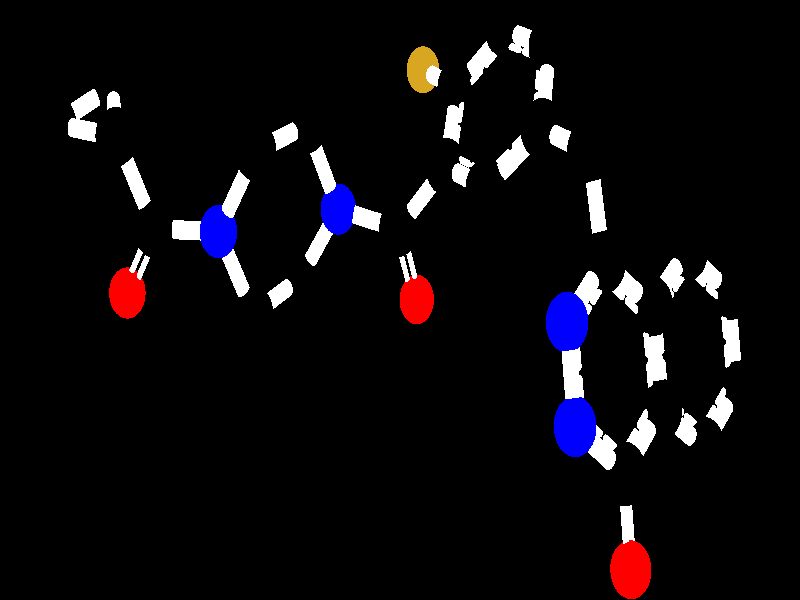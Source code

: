 camera {direction<0.0,0.0,  -2.835>
 location <0.0 , 0.0 , 0.0>
 right 1.9238210917*x up y 
 }
#default { finish{phong   -1.000 ambient    0.500 diffuse    0.450 phong_size 13.750000}}
light_source{<4000.0000,4000.0000,9999.0000>  rgb<1.0,1.0,1.0>}
cylinder{<-5.8619060516,2.3407297134,-24.3891181946>,
<-5.1685681343,1.0399868488,-24.8247032166>,
 0.1400000006
open
pigment{color rgb<1.00001,1.0000,1.0000>}}
sphere{<-5.8619060516,2.3407297134,-24.3891181946>, 0.1400000006
pigment{color rgb<1.00001,1.0000,1.0000>}}
sphere{<-5.1685681343,1.0399868488,-24.8247032166>, 0.1400000006
pigment{color rgb<1.00001,1.0000,1.0000>}}
cylinder{<-7.2692809105,2.5710678101,-24.8782711029>,
<-5.8618936539,2.3407285213,-24.3891124725>,
 0.1400000006
open
pigment{color rgb<1.00001,1.0000,1.0000>}}
sphere{<-7.2692809105,2.5710678101,-24.8782711029>, 0.1400000006
pigment{color rgb<1.00001,1.0000,1.0000>}}
sphere{<-5.8618936539,2.3407285213,-24.3891124725>, 0.1400000006
pigment{color rgb<1.00001,1.0000,1.0000>}}
cylinder{<-7.2692809105,2.5710678101,-24.8782711029>,
<-6.2382507324,3.2056980133,-25.5627670288>,
 0.1400000006
open
pigment{color rgb<1.00001,1.0000,1.0000>}}
sphere{<-7.2692809105,2.5710678101,-24.8782711029>, 0.1400000006
pigment{color rgb<1.00001,1.0000,1.0000>}}
sphere{<-6.2382507324,3.2056980133,-25.5627670288>, 0.1400000006
pigment{color rgb<1.00001,1.0000,1.0000>}}
cylinder{<-6.2382597923,3.2056918144,-25.5627593994>,
<-5.8619008064,2.3407206535,-24.3891029358>,
 0.1400000006
open
pigment{color rgb<1.00001,1.0000,1.0000>}}
sphere{<-6.2382597923,3.2056918144,-25.5627593994>, 0.1400000006
pigment{color rgb<1.00001,1.0000,1.0000>}}
sphere{<-5.8619008064,2.3407206535,-24.3891029358>, 0.1400000006
pigment{color rgb<1.00001,1.0000,1.0000>}}
cylinder{<-5.1685781479,1.0400075912,-24.8246955872>,
<-3.8092427254,0.9926419258,-24.7382488251>,
 0.1400000006
open
pigment{color rgb<1.00001,1.0000,1.0000>}}
sphere{<-5.1685781479,1.0400075912,-24.8246955872>, 0.1400000006
pigment{color rgb<1.00001,1.0000,1.0000>}}
sphere{<-3.8092427254,0.9926419258,-24.7382488251>, 0.1400000006
pigment{color rgb<1.00001,1.0000,1.0000>}}
cylinder{<-5.2387137413,1.0844240189,-24.8118915558>,
<-5.9112820625,0.1485351324,-25.2493019104>,
 0.0560000017
open
pigment{color rgb<1.00001,1.0000,1.0000>}}
sphere{<-5.2387137413,1.0844240189,-24.8118915558>, 0.0560000017
pigment{color rgb<1.00001,1.0000,1.0000>}}
sphere{<-5.9112820625,0.1485351324,-25.2493019104>, 0.0560000017
pigment{color rgb<1.00001,1.0000,1.0000>}}
cylinder{<-5.0984420776,0.9955911636,-24.8375015259>,
<-5.7710103989,0.0597022772,-25.2749118805>,
 0.0560000017
open
pigment{color rgb<1.00001,1.0000,1.0000>}}
sphere{<-5.0984420776,0.9955911636,-24.8375015259>, 0.0560000017
pigment{color rgb<1.00001,1.0000,1.0000>}}
sphere{<-5.7710103989,0.0597022772,-25.2749118805>, 0.0560000017
pigment{color rgb<1.00001,1.0000,1.0000>}}
cylinder{<-2.9738445282,2.1242275238,-24.2727203369>,
<-1.9999523163,2.6042788029,-25.3038711548>,
 0.1400000006
open
pigment{color rgb<1.00001,1.0000,1.0000>}}
sphere{<-2.9738445282,2.1242275238,-24.2727203369>, 0.1400000006
pigment{color rgb<1.00001,1.0000,1.0000>}}
sphere{<-1.9999523163,2.6042788029,-25.3038711548>, 0.1400000006
pigment{color rgb<1.00001,1.0000,1.0000>}}
cylinder{<-3.1478567123,-0.2052574158,-25.2876777649>,
<-2.2307960987,0.3338935971,-26.3640327454>,
 0.1400000006
open
pigment{color rgb<1.00001,1.0000,1.0000>}}
sphere{<-3.1478567123,-0.2052574158,-25.2876777649>, 0.1400000006
pigment{color rgb<1.00001,1.0000,1.0000>}}
sphere{<-2.2307960987,0.3338935971,-26.3640327454>, 0.1400000006
pigment{color rgb<1.00001,1.0000,1.0000>}}
cylinder{<-1.9999608994,2.6042747498,-25.3038635254>,
<-1.3517870903,1.3776310682,-25.8278255463>,
 0.1400000006
open
pigment{color rgb<1.00001,1.0000,1.0000>}}
sphere{<-1.9999608994,2.6042747498,-25.3038635254>, 0.1400000006
pigment{color rgb<1.00001,1.0000,1.0000>}}
sphere{<-1.3517870903,1.3776310682,-25.8278255463>, 0.1400000006
pigment{color rgb<1.00001,1.0000,1.0000>}}
cylinder{<-2.2308044434,0.3338890076,-26.3640213013>,
<-1.3517882824,1.3776612282,-25.8278102875>,
 0.1400000006
open
pigment{color rgb<1.00001,1.0000,1.0000>}}
sphere{<-2.2308044434,0.3338890076,-26.3640213013>, 0.1400000006
pigment{color rgb<1.00001,1.0000,1.0000>}}
sphere{<-1.3517882824,1.3776612282,-25.8278102875>, 0.1400000006
pigment{color rgb<1.00001,1.0000,1.0000>}}
cylinder{<-0.0348968506,1.0748071671,-25.6568412781>,
<0.9736444950,1.9704229832,-25.1314525604>,
 0.1400000006
open
pigment{color rgb<1.00001,1.0000,1.0000>}}
sphere{<-0.0348968506,1.0748071671,-25.6568412781>, 0.1400000006
pigment{color rgb<1.00001,1.0000,1.0000>}}
sphere{<0.9736444950,1.9704229832,-25.1314525604>, 0.1400000006
pigment{color rgb<1.00001,1.0000,1.0000>}}
cylinder{<-0.1139049530,1.0528221130,-25.6750106812>,
<0.2913934886,-0.0151444674,-26.1452713013>,
 0.0560000017
open
pigment{color rgb<1.00001,1.0000,1.0000>}}
sphere{<-0.1139049530,1.0528221130,-25.6750106812>, 0.0560000017
pigment{color rgb<1.00001,1.0000,1.0000>}}
sphere{<0.2913934886,-0.0151444674,-26.1452713013>, 0.0560000017
pigment{color rgb<1.00001,1.0000,1.0000>}}
cylinder{<0.0441122055,1.0967931747,-25.6386737823>,
<0.4494106472,0.0288265944,-26.1089344025>,
 0.0560000017
open
pigment{color rgb<1.00001,1.0000,1.0000>}}
sphere{<0.0441122055,1.0967931747,-25.6386737823>, 0.0560000017
pigment{color rgb<1.00001,1.0000,1.0000>}}
sphere{<0.4494106472,0.0288265944,-26.1089344025>, 0.0560000017
pigment{color rgb<1.00001,1.0000,1.0000>}}
cylinder{<0.9736347198,1.9704160690,-25.1314582825>,
<1.7603406906,1.5765217543,-24.0385971069>,
 0.1400000006
open
pigment{color rgb<1.00001,1.0000,1.0000>}}
sphere{<0.9736347198,1.9704160690,-25.1314582825>, 0.1400000006
pigment{color rgb<1.00001,1.0000,1.0000>}}
sphere{<1.7603406906,1.5765217543,-24.0385971069>, 0.1400000006
pigment{color rgb<1.00001,1.0000,1.0000>}}
cylinder{<1.2711391449,2.0550394058,-24.8828449249>,
<1.4284801483,1.9762601852,-24.6642723083>,
 0.0560000017
open
pigment{color rgb<1.00001,1.0000,1.0000>}}
sphere{<1.2711391449,2.0550394058,-24.8828449249>, 0.0560000017
pigment{color rgb<1.00001,1.0000,1.0000>}}
sphere{<1.4284801483,1.9762601852,-24.6642723083>, 0.0560000017
pigment{color rgb<1.00001,1.0000,1.0000>}}
cylinder{<1.5228824615,1.9289951324,-24.5331306458>,
<1.6802234650,1.8502159119,-24.3145580292>,
 0.0560000017
open
pigment{color rgb<1.00001,1.0000,1.0000>}}
sphere{<1.5228824615,1.9289951324,-24.5331306458>, 0.0560000017
pigment{color rgb<1.00001,1.0000,1.0000>}}
sphere{<1.6802234650,1.8502159119,-24.3145580292>, 0.0560000017
pigment{color rgb<1.00001,1.0000,1.0000>}}
cylinder{<0.9736347198,1.9704160690,-25.1314582825>,
<1.2425132990,3.2047677040,-25.7230377197>,
 0.1400000006
open
pigment{color rgb<1.00001,1.0000,1.0000>}}
sphere{<0.9736347198,1.9704160690,-25.1314582825>, 0.1400000006
pigment{color rgb<1.00001,1.0000,1.0000>}}
sphere{<1.2425132990,3.2047677040,-25.7230377197>, 0.1400000006
pigment{color rgb<1.00001,1.0000,1.0000>}}
cylinder{<1.1932210922,2.2989664078,-25.1355457306>,
<1.2469966412,2.5458364487,-25.2538623810>,
 0.0560000017
open
pigment{color rgb<1.00001,1.0000,1.0000>}}
sphere{<1.1932210922,2.2989664078,-25.1355457306>, 0.0560000017
pigment{color rgb<1.00001,1.0000,1.0000>}}
sphere{<1.2469966412,2.5458364487,-25.2538623810>, 0.0560000017
pigment{color rgb<1.00001,1.0000,1.0000>}}
cylinder{<1.2792596817,2.6939525604,-25.3248481750>,
<1.3330352306,2.9408226013,-25.4431648254>,
 0.0560000017
open
pigment{color rgb<1.00001,1.0000,1.0000>}}
sphere{<1.2792596817,2.6939525604,-25.3248481750>, 0.0560000017
pigment{color rgb<1.00001,1.0000,1.0000>}}
sphere{<1.3330352306,2.9408226013,-25.4431648254>, 0.0560000017
pigment{color rgb<1.00001,1.0000,1.0000>}}
cylinder{<1.7603349686,1.5765256882,-24.0386047363>,
<2.8313572407,2.3658857346,-23.5292434692>,
 0.1400000006
open
pigment{color rgb<1.00001,1.0000,1.0000>}}
sphere{<1.7603349686,1.5765256882,-24.0386047363>, 0.1400000006
pigment{color rgb<1.00001,1.0000,1.0000>}}
sphere{<2.8313572407,2.3658857346,-23.5292434692>, 0.1400000006
pigment{color rgb<1.00001,1.0000,1.0000>}}
cylinder{<1.9794721603,1.9117898941,-24.0626411438>,
<2.1936764717,2.0696630478,-23.9607696533>,
 0.0560000017
open
pigment{color rgb<1.00001,1.0000,1.0000>}}
sphere{<1.9794721603,1.9117898941,-24.0626411438>, 0.0560000017
pigment{color rgb<1.00001,1.0000,1.0000>}}
sphere{<2.1936764717,2.0696630478,-23.9607696533>, 0.0560000017
pigment{color rgb<1.00001,1.0000,1.0000>}}
cylinder{<2.3221969604,2.1643829346,-23.8996467590>,
<2.5364012718,2.3222560883,-23.7977752686>,
 0.0560000017
open
pigment{color rgb<1.00001,1.0000,1.0000>}}
sphere{<2.3221969604,2.1643829346,-23.8996467590>, 0.0560000017
pigment{color rgb<1.00001,1.0000,1.0000>}}
sphere{<2.5364012718,2.3222560883,-23.7977752686>, 0.0560000017
pigment{color rgb<1.00001,1.0000,1.0000>}}
cylinder{<2.8313474655,2.3658771515,-23.5292472839>,
<3.6031005383,1.9581996202,-22.4135284424>,
 0.1400000006
open
pigment{color rgb<1.00001,1.0000,1.0000>}}
sphere{<2.8313474655,2.3658771515,-23.5292472839>, 0.1400000006
pigment{color rgb<1.00001,1.0000,1.0000>}}
sphere{<3.6031005383,1.9581996202,-22.4135284424>, 0.1400000006
pigment{color rgb<1.00001,1.0000,1.0000>}}
cylinder{<1.2425107956,3.2047500610,-25.7230300903>,
<2.2563023567,4.0014905930,-25.2428112030>,
 0.1400000006
open
pigment{color rgb<1.00001,1.0000,1.0000>}}
sphere{<1.2425107956,3.2047500610,-25.7230300903>, 0.1400000006
pigment{color rgb<1.00001,1.0000,1.0000>}}
sphere{<2.2563023567,4.0014905930,-25.2428112030>, 0.1400000006
pigment{color rgb<1.00001,1.0000,1.0000>}}
cylinder{<1.5297441483,3.2518825531,-25.4614562988>,
<1.7325032949,3.4112312794,-25.3654136658>,
 0.0560000017
open
pigment{color rgb<1.00001,1.0000,1.0000>}}
sphere{<1.5297441483,3.2518825531,-25.4614562988>, 0.0560000017
pigment{color rgb<1.00001,1.0000,1.0000>}}
sphere{<1.7325032949,3.4112312794,-25.3654136658>, 0.0560000017
pigment{color rgb<1.00001,1.0000,1.0000>}}
cylinder{<1.8541545868,3.5068397522,-25.3077888489>,
<2.0569136143,3.6661884785,-25.2117462158>,
 0.0560000017
open
pigment{color rgb<1.00001,1.0000,1.0000>}}
sphere{<1.8541545868,3.5068397522,-25.3077888489>, 0.0560000017
pigment{color rgb<1.00001,1.0000,1.0000>}}
sphere{<2.0569136143,3.6661884785,-25.2117462158>, 0.0560000017
pigment{color rgb<1.00001,1.0000,1.0000>}}
cylinder{<1.2425107956,3.2047500610,-25.7230300903>,
<0.5205339789,3.6219968796,-26.7702236176>,
 0.1400000006
open
pigment{color rgb<1.00001,1.0000,1.0000>}}
sphere{<1.2425107956,3.2047500610,-25.7230300903>, 0.1400000006
pigment{color rgb<1.00001,1.0000,1.0000>}}
sphere{<0.5205339789,3.6219968796,-26.7702236176>, 0.1400000006
pigment{color rgb<1.00001,1.0000,1.0000>}}
cylinder{<3.6030941010,1.9582023621,-22.4135398865>,
<3.8618788719,0.5010603666,-22.4030151367>,
 0.1400000006
open
pigment{color rgb<1.00001,1.0000,1.0000>}}
sphere{<3.6030941010,1.9582023621,-22.4135398865>, 0.1400000006
pigment{color rgb<1.00001,1.0000,1.0000>}}
sphere{<3.8618788719,0.5010603666,-22.4030151367>, 0.1400000006
pigment{color rgb<1.00001,1.0000,1.0000>}}
cylinder{<3.0599660873,3.5944128036,-24.1503944397>,
<2.8313455582,2.3658611774,-23.5292396545>,
 0.1400000006
open
pigment{color rgb<1.00001,1.0000,1.0000>}}
sphere{<3.0599660873,3.5944128036,-24.1503944397>, 0.1400000006
pigment{color rgb<1.00001,1.0000,1.0000>}}
sphere{<2.8313455582,2.3658611774,-23.5292396545>, 0.1400000006
pigment{color rgb<1.00001,1.0000,1.0000>}}
cylinder{<2.8470954895,3.2616987228,-24.1343650818>,
<2.8013708591,3.0159873962,-24.0101337433>,
 0.0560000017
open
pigment{color rgb<1.00001,1.0000,1.0000>}}
sphere{<2.8470954895,3.2616987228,-24.1343650818>, 0.0560000017
pigment{color rgb<1.00001,1.0000,1.0000>}}
sphere{<2.8013708591,3.0159873962,-24.0101337433>, 0.0560000017
pigment{color rgb<1.00001,1.0000,1.0000>}}
cylinder{<2.7739372253,2.8685693741,-23.9355964661>,
<2.7282125950,2.6228580475,-23.8113651276>,
 0.0560000017
open
pigment{color rgb<1.00001,1.0000,1.0000>}}
sphere{<2.7739372253,2.8685693741,-23.9355964661>, 0.0560000017
pigment{color rgb<1.00001,1.0000,1.0000>}}
sphere{<2.7282125950,2.6228580475,-23.8113651276>, 0.0560000017
pigment{color rgb<1.00001,1.0000,1.0000>}}
cylinder{<2.2562923431,4.0014848709,-25.2428131104>,
<3.0599713326,3.5944099426,-24.1503849030>,
 0.1400000006
open
pigment{color rgb<1.00001,1.0000,1.0000>}}
sphere{<2.2562923431,4.0014848709,-25.2428131104>, 0.1400000006
pigment{color rgb<1.00001,1.0000,1.0000>}}
sphere{<3.0599713326,3.5944099426,-24.1503849030>, 0.1400000006
pigment{color rgb<1.00001,1.0000,1.0000>}}
cylinder{<2.3406505585,3.7244768143,-24.9676132202>,
<2.5013852119,3.6430616379,-24.7491264343>,
 0.0560000017
open
pigment{color rgb<1.00001,1.0000,1.0000>}}
sphere{<2.3406505585,3.7244768143,-24.9676132202>, 0.0560000017
pigment{color rgb<1.00001,1.0000,1.0000>}}
sphere{<2.5013852119,3.6430616379,-24.7491264343>, 0.0560000017
pigment{color rgb<1.00001,1.0000,1.0000>}}
cylinder{<2.5978269577,3.5942144394,-24.6180381775>,
<2.7585616112,3.5127992630,-24.3995513916>,
 0.0560000017
open
pigment{color rgb<1.00001,1.0000,1.0000>}}
sphere{<2.5978269577,3.5942144394,-24.6180381775>, 0.0560000017
pigment{color rgb<1.00001,1.0000,1.0000>}}
sphere{<2.7585616112,3.5127992630,-24.3995513916>, 0.0560000017
pigment{color rgb<1.00001,1.0000,1.0000>}}
cylinder{<3.8618755341,0.5010852814,-22.4030151367>,
<4.9121026993,-0.0873379111,-23.0837306976>,
 0.1400000006
open
pigment{color rgb<1.00001,1.0000,1.0000>}}
sphere{<3.8618755341,0.5010852814,-22.4030151367>, 0.1400000006
pigment{color rgb<1.00001,1.0000,1.0000>}}
sphere{<4.9121026993,-0.0873379111,-23.0837306976>, 0.1400000006
pigment{color rgb<1.00001,1.0000,1.0000>}}
cylinder{<4.0502548218,0.1707029343,-22.5010986328>,
<4.2603011131,0.0530192927,-22.6372432709>,
 0.0560000017
open
pigment{color rgb<1.00001,1.0000,1.0000>}}
sphere{<4.0502548218,0.1707029343,-22.5010986328>, 0.0560000017
pigment{color rgb<1.00001,1.0000,1.0000>}}
sphere{<4.2603011131,0.0530192927,-22.6372432709>, 0.0560000017
pigment{color rgb<1.00001,1.0000,1.0000>}}
cylinder{<4.3863248825,-0.0175895691,-22.7189254761>,
<4.5963711739,-0.1352732182,-22.8550701141>,
 0.0560000017
open
pigment{color rgb<1.00001,1.0000,1.0000>}}
sphere{<4.3863248825,-0.0175895691,-22.7189254761>, 0.0560000017
pigment{color rgb<1.00001,1.0000,1.0000>}}
sphere{<4.5963711739,-0.1352732182,-22.8550701141>, 0.0560000017
pigment{color rgb<1.00001,1.0000,1.0000>}}
cylinder{<3.8618755341,0.5010852814,-22.4030151367>,
<3.0680856705,-0.2830145359,-21.6635990143>,
 0.1400000006
open
pigment{color rgb<1.00001,1.0000,1.0000>}}
sphere{<3.8618755341,0.5010852814,-22.4030151367>, 0.1400000006
pigment{color rgb<1.00001,1.0000,1.0000>}}
sphere{<3.0680856705,-0.2830145359,-21.6635990143>, 0.1400000006
pigment{color rgb<1.00001,1.0000,1.0000>}}
cylinder{<3.7855100632,0.1454496384,-22.2805976868>,
<3.6267514229,-0.0113712251,-22.1327133179>,
 0.0560000017
open
pigment{color rgb<1.00001,1.0000,1.0000>}}
sphere{<3.7855100632,0.1454496384,-22.2805976868>, 0.0560000017
pigment{color rgb<1.00001,1.0000,1.0000>}}
sphere{<3.6267514229,-0.0113712251,-22.1327133179>, 0.0560000017
pigment{color rgb<1.00001,1.0000,1.0000>}}
cylinder{<3.5314989090,-0.1054592133,-22.0439853668>,
<3.3727402687,-0.2622800767,-21.8961029053>,
 0.0560000017
open
pigment{color rgb<1.00001,1.0000,1.0000>}}
sphere{<3.5314989090,-0.1054592133,-22.0439853668>, 0.0560000017
pigment{color rgb<1.00001,1.0000,1.0000>}}
sphere{<3.3727402687,-0.2622800767,-21.8961029053>, 0.0560000017
pigment{color rgb<1.00001,1.0000,1.0000>}}
cylinder{<4.9120893478,-0.0873308182,-23.0837230682>,
<5.0800728798,-1.4874850512,-23.0530834198>,
 0.1400000006
open
pigment{color rgb<1.00001,1.0000,1.0000>}}
sphere{<4.9120893478,-0.0873308182,-23.0837230682>, 0.1400000006
pigment{color rgb<1.00001,1.0000,1.0000>}}
sphere{<5.0800728798,-1.4874850512,-23.0530834198>, 0.1400000006
pigment{color rgb<1.00001,1.0000,1.0000>}}
cylinder{<4.7899322510,-0.4399662018,-22.9443626404>,
<4.8235282898,-0.7199980021,-22.9382343292>,
 0.0560000017
open
pigment{color rgb<1.00001,1.0000,1.0000>}}
sphere{<4.7899322510,-0.4399662018,-22.9443626404>, 0.0560000017
pigment{color rgb<1.00001,1.0000,1.0000>}}
sphere{<4.8235282898,-0.7199980021,-22.9382343292>, 0.0560000017
pigment{color rgb<1.00001,1.0000,1.0000>}}
cylinder{<4.8436851501,-0.8880081177,-22.9345569611>,
<4.8772811890,-1.1680397987,-22.9284286499>,
 0.0560000017
open
pigment{color rgb<1.00001,1.0000,1.0000>}}
sphere{<4.8436851501,-0.8880081177,-22.9345569611>, 0.0560000017
pigment{color rgb<1.00001,1.0000,1.0000>}}
sphere{<4.8772811890,-1.1680397987,-22.9284286499>, 0.0560000017
pigment{color rgb<1.00001,1.0000,1.0000>}}
cylinder{<5.1148786545,-0.4067573547,-23.2083778381>,
<5.1484746933,-0.6867891550,-23.2022495270>,
 0.0560000017
open
pigment{color rgb<1.00001,1.0000,1.0000>}}
sphere{<5.1148786545,-0.4067573547,-23.2083778381>, 0.0560000017
pigment{color rgb<1.00001,1.0000,1.0000>}}
sphere{<5.1484746933,-0.6867891550,-23.2022495270>, 0.0560000017
pigment{color rgb<1.00001,1.0000,1.0000>}}
cylinder{<5.1686315536,-0.8547992706,-23.1985740662>,
<5.2022275925,-1.1348309517,-23.1924457550>,
 0.0560000017
open
pigment{color rgb<1.00001,1.0000,1.0000>}}
sphere{<5.1686315536,-0.8547992706,-23.1985740662>, 0.0560000017
pigment{color rgb<1.00001,1.0000,1.0000>}}
sphere{<5.2022275925,-1.1348309517,-23.1924457550>, 0.0560000017
pigment{color rgb<1.00001,1.0000,1.0000>}}
cylinder{<4.9120893478,-0.0873308182,-23.0837230682>,
<5.7940416336,0.6812428832,-23.8555030823>,
 0.1400000006
open
pigment{color rgb<1.00001,1.0000,1.0000>}}
sphere{<4.9120893478,-0.0873308182,-23.0837230682>, 0.1400000006
pigment{color rgb<1.00001,1.0000,1.0000>}}
sphere{<5.7940416336,0.6812428832,-23.8555030823>, 0.1400000006
pigment{color rgb<1.00001,1.0000,1.0000>}}
cylinder{<5.2248649597,-0.0774478912,-23.3272552490>,
<5.4012556076,0.0762677193,-23.4816112518>,
 0.0560000017
open
pigment{color rgb<1.00001,1.0000,1.0000>}}
sphere{<5.2248649597,-0.0774478912,-23.3272552490>, 0.0560000017
pigment{color rgb<1.00001,1.0000,1.0000>}}
sphere{<5.4012556076,0.0762677193,-23.4816112518>, 0.0560000017
pigment{color rgb<1.00001,1.0000,1.0000>}}
cylinder{<5.5070867538,0.1684932709,-23.5742225647>,
<5.6834774017,0.3222088814,-23.7285785675>,
 0.0560000017
open
pigment{color rgb<1.00001,1.0000,1.0000>}}
sphere{<5.5070867538,0.1684932709,-23.5742225647>, 0.0560000017
pigment{color rgb<1.00001,1.0000,1.0000>}}
sphere{<5.6834774017,0.3222088814,-23.7285785675>, 0.0560000017
pigment{color rgb<1.00001,1.0000,1.0000>}}
cylinder{<-3.8092536926,0.9926424026,-24.7382507324>,
<-2.9738352299,2.1242403984,-24.2727165222>,
 0.1400000006
open
pigment{color rgb<1.00001,1.0000,1.0000>}}
sphere{<-3.8092536926,0.9926424026,-24.7382507324>, 0.1400000006
pigment{color rgb<1.00001,1.0000,1.0000>}}
sphere{<-2.9738352299,2.1242403984,-24.2727165222>, 0.1400000006
pigment{color rgb<1.00001,1.0000,1.0000>}}
cylinder{<-3.8092536926,0.9926424026,-24.7382507324>,
<-3.1478462219,-0.2052756548,-25.2876853943>,
 0.1400000006
open
pigment{color rgb<1.00001,1.0000,1.0000>}}
sphere{<-3.8092536926,0.9926424026,-24.7382507324>, 0.1400000006
pigment{color rgb<1.00001,1.0000,1.0000>}}
sphere{<-3.1478462219,-0.2052756548,-25.2876853943>, 0.1400000006
pigment{color rgb<1.00001,1.0000,1.0000>}}
cylinder{<-1.3517971039,1.3776502609,-25.8278160095>,
<-0.0348852873,1.0748049021,-25.6568393707>,
 0.1400000006
open
pigment{color rgb<1.00001,1.0000,1.0000>}}
sphere{<-1.3517971039,1.3776502609,-25.8278160095>, 0.1400000006
pigment{color rgb<1.00001,1.0000,1.0000>}}
sphere{<-0.0348852873,1.0748049021,-25.6568393707>, 0.1400000006
pigment{color rgb<1.00001,1.0000,1.0000>}}
cylinder{<3.2078285217,-1.6062316895,-21.6033172607>,
<3.0680897236,-0.2829858065,-21.6636085510>,
 0.1400000006
open
pigment{color rgb<1.00001,1.0000,1.0000>}}
sphere{<3.2078285217,-1.6062316895,-21.6033172607>, 0.1400000006
pigment{color rgb<1.00001,1.0000,1.0000>}}
sphere{<3.0680897236,-0.2829858065,-21.6636085510>, 0.1400000006
pigment{color rgb<1.00001,1.0000,1.0000>}}
cylinder{<3.3418703079,-1.2767019272,-21.7437782288>,
<3.3139231205,-1.0120526552,-21.7558364868>,
 0.0560000017
open
pigment{color rgb<1.00001,1.0000,1.0000>}}
sphere{<3.3418703079,-1.2767019272,-21.7437782288>, 0.0560000017
pigment{color rgb<1.00001,1.0000,1.0000>}}
sphere{<3.3139231205,-1.0120526552,-21.7558364868>, 0.0560000017
pigment{color rgb<1.00001,1.0000,1.0000>}}
cylinder{<3.2971534729,-0.8532686234,-21.7630710602>,
<3.2692062855,-0.5886193514,-21.7751293182>,
 0.0560000017
open
pigment{color rgb<1.00001,1.0000,1.0000>}}
sphere{<3.2971534729,-0.8532686234,-21.7630710602>, 0.0560000017
pigment{color rgb<1.00001,1.0000,1.0000>}}
sphere{<3.2692062855,-0.5886193514,-21.7751293182>, 0.0560000017
pigment{color rgb<1.00001,1.0000,1.0000>}}
cylinder{<5.0800704956,-1.4874629974,-23.0530853271>,
<4.2303867340,-2.2778863907,-22.2797603607>,
 0.1400000006
open
pigment{color rgb<1.00001,1.0000,1.0000>}}
sphere{<5.0800704956,-1.4874629974,-23.0530853271>, 0.1400000006
pigment{color rgb<1.00001,1.0000,1.0000>}}
sphere{<4.2303867340,-2.2778863907,-22.2797603607>, 0.1400000006
pigment{color rgb<1.00001,1.0000,1.0000>}}
cylinder{<4.7729396820,-1.5052289963,-22.8051490784>,
<4.6030035019,-1.6633136272,-22.6504840851>,
 0.0560000017
open
pigment{color rgb<1.00001,1.0000,1.0000>}}
sphere{<4.7729396820,-1.5052289963,-22.8051490784>, 0.0560000017
pigment{color rgb<1.00001,1.0000,1.0000>}}
sphere{<4.6030035019,-1.6633136272,-22.6504840851>, 0.0560000017
pigment{color rgb<1.00001,1.0000,1.0000>}}
cylinder{<4.5010442734,-1.7581615448,-22.5576896667>,
<4.3311080933,-1.9162461758,-22.4030246735>,
 0.0560000017
open
pigment{color rgb<1.00001,1.0000,1.0000>}}
sphere{<4.5010442734,-1.7581615448,-22.5576896667>, 0.0560000017
pigment{color rgb<1.00001,1.0000,1.0000>}}
sphere{<4.3311080933,-1.9162461758,-22.4030246735>, 0.0560000017
pigment{color rgb<1.00001,1.0000,1.0000>}}
cylinder{<5.7940330505,0.6812362671,-23.8554954529>,
<6.8456926346,0.1117528081,-24.5578022003>,
 0.1400000006
open
pigment{color rgb<1.00001,1.0000,1.0000>}}
sphere{<5.7940330505,0.6812362671,-23.8554954529>, 0.1400000006
pigment{color rgb<1.00001,1.0000,1.0000>}}
sphere{<6.8456926346,0.1117528081,-24.5578022003>, 0.1400000006
pigment{color rgb<1.00001,1.0000,1.0000>}}
cylinder{<5.9902372360,0.3546581268,-23.9542007446>,
<6.2005691528,0.2407621741,-24.0946617126>,
 0.0560000017
open
pigment{color rgb<1.00001,1.0000,1.0000>}}
sphere{<5.9902372360,0.3546581268,-23.9542007446>, 0.0560000017
pigment{color rgb<1.00001,1.0000,1.0000>}}
sphere{<6.2005691528,0.2407621741,-24.0946617126>, 0.0560000017
pigment{color rgb<1.00001,1.0000,1.0000>}}
cylinder{<6.3267650604,0.1724262238,-24.1789379120>,
<6.5370969772,0.0585302785,-24.3193988800>,
 0.0560000017
open
pigment{color rgb<1.00001,1.0000,1.0000>}}
sphere{<6.3267650604,0.1724262238,-24.1789379120>, 0.0560000017
pigment{color rgb<1.00001,1.0000,1.0000>}}
sphere{<6.5370969772,0.0585302785,-24.3193988800>, 0.0560000017
pigment{color rgb<1.00001,1.0000,1.0000>}}
cylinder{<4.2303943634,-2.2778778076,-22.2797660828>,
<3.2078163624,-1.6062227488,-21.6033058167>,
 0.1400000006
open
pigment{color rgb<1.00001,1.0000,1.0000>}}
sphere{<4.2303943634,-2.2778778076,-22.2797660828>, 0.1400000006
pigment{color rgb<1.00001,1.0000,1.0000>}}
sphere{<3.2078163624,-1.6062227488,-21.6033058167>, 0.1400000006
pigment{color rgb<1.00001,1.0000,1.0000>}}
cylinder{<4.0519723892,-1.9343452454,-22.1971912384>,
<3.8474569321,-1.8000149727,-22.0618991852>,
 0.0560000017
open
pigment{color rgb<1.00001,1.0000,1.0000>}}
sphere{<4.0519723892,-1.9343452454,-22.1971912384>, 0.0560000017
pigment{color rgb<1.00001,1.0000,1.0000>}}
sphere{<3.8474569321,-1.8000149727,-22.0618991852>, 0.0560000017
pigment{color rgb<1.00001,1.0000,1.0000>}}
cylinder{<3.7247505188,-1.7194185257,-21.9807281494>,
<3.5202350616,-1.5850882530,-21.8454360962>,
 0.0560000017
open
pigment{color rgb<1.00001,1.0000,1.0000>}}
sphere{<3.7247505188,-1.7194185257,-21.9807281494>, 0.0560000017
pigment{color rgb<1.00001,1.0000,1.0000>}}
sphere{<3.5202350616,-1.5850882530,-21.8454360962>, 0.0560000017
pigment{color rgb<1.00001,1.0000,1.0000>}}
cylinder{<4.1641969681,-2.2800626755,-22.2281036377>,
<4.2766866684,-3.5188026428,-22.1363372803>,
 0.0560000017
open
pigment{color rgb<1.00001,1.0000,1.0000>}}
sphere{<4.1641969681,-2.2800626755,-22.2281036377>, 0.0560000017
pigment{color rgb<1.00001,1.0000,1.0000>}}
sphere{<4.2766866684,-3.5188026428,-22.1363372803>, 0.0560000017
pigment{color rgb<1.00001,1.0000,1.0000>}}
cylinder{<4.2965908051,-2.2756938934,-22.3314323425>,
<4.4090805054,-3.5144338608,-22.2396659851>,
 0.0560000017
open
pigment{color rgb<1.00001,1.0000,1.0000>}}
sphere{<4.2965908051,-2.2756938934,-22.3314323425>, 0.0560000017
pigment{color rgb<1.00001,1.0000,1.0000>}}
sphere{<4.4090805054,-3.5144338608,-22.2396659851>, 0.0560000017
pigment{color rgb<1.00001,1.0000,1.0000>}}
cylinder{<6.1139392853,-2.0543889999,-23.7700271606>,
<5.0800571442,-1.4874553680,-23.0530757904>,
 0.1400000006
open
pigment{color rgb<1.00001,1.0000,1.0000>}}
sphere{<6.1139392853,-2.0543889999,-23.7700271606>, 0.1400000006
pigment{color rgb<1.00001,1.0000,1.0000>}}
sphere{<5.0800571442,-1.4874553680,-23.0530757904>, 0.1400000006
pigment{color rgb<1.00001,1.0000,1.0000>}}
cylinder{<5.9246301651,-1.7277927399,-23.6638107300>,
<5.7178535461,-1.6144055128,-23.5204200745>,
 0.0560000017
open
pigment{color rgb<1.00001,1.0000,1.0000>}}
sphere{<5.9246301651,-1.7277927399,-23.6638107300>, 0.0560000017
pigment{color rgb<1.00001,1.0000,1.0000>}}
sphere{<5.7178535461,-1.6144055128,-23.5204200745>, 0.0560000017
pigment{color rgb<1.00001,1.0000,1.0000>}}
cylinder{<5.5937919617,-1.5463762283,-23.4343872070>,
<5.3870153427,-1.4329890013,-23.2909965515>,
 0.0560000017
open
pigment{color rgb<1.00001,1.0000,1.0000>}}
sphere{<5.5937919617,-1.5463762283,-23.4343872070>, 0.0560000017
pigment{color rgb<1.00001,1.0000,1.0000>}}
sphere{<5.3870153427,-1.4329890013,-23.2909965515>, 0.0560000017
pigment{color rgb<1.00001,1.0000,1.0000>}}
cylinder{<6.8456802368,0.1117601395,-24.5577964783>,
<6.9967226982,-1.2804825306,-24.5151824951>,
 0.1400000006
open
pigment{color rgb<1.00001,1.0000,1.0000>}}
sphere{<6.8456802368,0.1117601395,-24.5577964783>, 0.1400000006
pigment{color rgb<1.00001,1.0000,1.0000>}}
sphere{<6.9967226982,-1.2804825306,-24.5151824951>, 0.1400000006
pigment{color rgb<1.00001,1.0000,1.0000>}}
cylinder{<6.7132453918,-0.2368707657,-24.4233322144>,
<6.7434535027,-0.5153201818,-24.4148082733>,
 0.0560000017
open
pigment{color rgb<1.00001,1.0000,1.0000>}}
sphere{<6.7132453918,-0.2368707657,-24.4233322144>, 0.0560000017
pigment{color rgb<1.00001,1.0000,1.0000>}}
sphere{<6.7434535027,-0.5153201818,-24.4148082733>, 0.0560000017
pigment{color rgb<1.00001,1.0000,1.0000>}}
cylinder{<6.7615795135,-0.6823825836,-24.4096946716>,
<6.7917876244,-0.9608319998,-24.4011707306>,
 0.0560000017
open
pigment{color rgb<1.00001,1.0000,1.0000>}}
sphere{<6.7615795135,-0.6823825836,-24.4096946716>, 0.0560000017
pigment{color rgb<1.00001,1.0000,1.0000>}}
sphere{<6.7917876244,-0.9608319998,-24.4011707306>, 0.0560000017
pigment{color rgb<1.00001,1.0000,1.0000>}}
cylinder{<6.9967203140,-1.2804603577,-24.5151824951>,
<6.1139316559,-2.0543956757,-23.7700214386>,
 0.1400000006
open
pigment{color rgb<1.00001,1.0000,1.0000>}}
sphere{<6.9967203140,-1.2804603577,-24.5151824951>, 0.1400000006
pigment{color rgb<1.00001,1.0000,1.0000>}}
sphere{<6.1139316559,-2.0543956757,-23.7700214386>, 0.1400000006
pigment{color rgb<1.00001,1.0000,1.0000>}}
cylinder{<6.6822671890,-1.2926387787,-24.2776069641>,
<6.5057091713,-1.4474252462,-24.1285743713>,
 0.0560000017
open
pigment{color rgb<1.00001,1.0000,1.0000>}}
sphere{<6.6822671890,-1.2926387787,-24.2776069641>, 0.0560000017
pigment{color rgb<1.00001,1.0000,1.0000>}}
sphere{<6.5057091713,-1.4474252462,-24.1285743713>, 0.0560000017
pigment{color rgb<1.00001,1.0000,1.0000>}}
cylinder{<6.3997783661,-1.5402965546,-24.0391578674>,
<6.2232203484,-1.6950830221,-23.8901252747>,
 0.0560000017
open
pigment{color rgb<1.00001,1.0000,1.0000>}}
sphere{<6.3997783661,-1.5402965546,-24.0391578674>, 0.0560000017
pigment{color rgb<1.00001,1.0000,1.0000>}}
sphere{<6.2232203484,-1.6950830221,-23.8901252747>, 0.0560000017
pigment{color rgb<1.00001,1.0000,1.0000>}}
sphere{<0.5205402374,3.6219940186,-26.7702140808>, 0.3675000072
pigment{color rgb<0.8500,0.6500,0.1300>}}
sphere{<-5.8411397934,0.1041288376,-25.2621021271>, 0.3799999952
pigment{color rgb<1.0000,0.0000,0.0000>}}
sphere{<0.3703956604,0.0068588257,-26.1270942688>, 0.3799999952
pigment{color rgb<1.0000,0.0000,0.0000>}}
sphere{<4.3428812027,-3.5165987015,-22.1880035400>, 0.3799999952
pigment{color rgb<1.0000,0.0000,0.0000>}}
sphere{<3.2078285217,-1.6062316895,-21.6033172607>, 0.3874999881
pigment{color rgb<0.0000,0.0000,1.0000>}}
sphere{<-1.3517971039,1.3776502609,-25.8278160095>, 0.3874999881
pigment{color rgb<0.0000,0.0000,1.0000>}}
sphere{<3.0680923462,-0.2830057144,-21.6636085510>, 0.3874999881
pigment{color rgb<0.0000,0.0000,1.0000>}}
sphere{<-3.8092536926,0.9926424026,-24.7382507324>, 0.3874999881
pigment{color rgb<0.0000,0.0000,1.0000>}}
sphere{<-2.9738445282,2.1242275238,-24.2727203369>, 0.4250000119
pigment{color rgb<0.0000,0.0000,0.0000>}}
sphere{<5.7940330505,0.6812362671,-23.8554954529>, 0.4250000119
pigment{color rgb<0.0000,0.0000,0.0000>}}
sphere{<-0.0348968506,1.0748071671,-25.6568412781>, 0.4250000119
pigment{color rgb<0.0000,0.0000,0.0000>}}
sphere{<6.9967203140,-1.2804603577,-24.5151824951>, 0.4250000119
pigment{color rgb<0.0000,0.0000,0.0000>}}
sphere{<0.9736347198,1.9704160690,-25.1314582825>, 0.4250000119
pigment{color rgb<0.0000,0.0000,0.0000>}}
sphere{<1.7603349686,1.5765256882,-24.0386047363>, 0.4250000119
pigment{color rgb<0.0000,0.0000,0.0000>}}
sphere{<-5.8619060516,2.3407297134,-24.3891181946>, 0.4250000119
pigment{color rgb<0.0000,0.0000,0.0000>}}
sphere{<3.8618755341,0.5010852814,-22.4030151367>, 0.4250000119
pigment{color rgb<0.0000,0.0000,0.0000>}}
sphere{<2.8313474655,2.3658771515,-23.5292472839>, 0.4250000119
pigment{color rgb<0.0000,0.0000,0.0000>}}
sphere{<-2.2308044434,0.3338890076,-26.3640213013>, 0.4250000119
pigment{color rgb<0.0000,0.0000,0.0000>}}
sphere{<3.0599660873,3.5944128036,-24.1503944397>, 0.4250000119
pigment{color rgb<0.0000,0.0000,0.0000>}}
sphere{<3.6030941010,1.9582023621,-22.4135398865>, 0.4250000119
pigment{color rgb<0.0000,0.0000,0.0000>}}
sphere{<2.2562923431,4.0014848709,-25.2428131104>, 0.4250000119
pigment{color rgb<0.0000,0.0000,0.0000>}}
sphere{<4.9120893478,-0.0873308182,-23.0837230682>, 0.4250000119
pigment{color rgb<0.0000,0.0000,0.0000>}}
sphere{<-3.1478567123,-0.2052574158,-25.2876777649>, 0.4250000119
pigment{color rgb<0.0000,0.0000,0.0000>}}
sphere{<6.8456802368,0.1117601395,-24.5577964783>, 0.4250000119
pigment{color rgb<0.0000,0.0000,0.0000>}}
sphere{<1.2425107956,3.2047500610,-25.7230300903>, 0.4250000119
pigment{color rgb<0.0000,0.0000,0.0000>}}
sphere{<6.1139392853,-2.0543889999,-23.7700271606>, 0.4250000119
pigment{color rgb<0.0000,0.0000,0.0000>}}
sphere{<5.0800704956,-1.4874629974,-23.0530853271>, 0.4250000119
pigment{color rgb<0.0000,0.0000,0.0000>}}
sphere{<4.2303943634,-2.2778778076,-22.2797660828>, 0.4250000119
pigment{color rgb<0.0000,0.0000,0.0000>}}
sphere{<-1.9999608994,2.6042747498,-25.3038635254>, 0.4250000119
pigment{color rgb<0.0000,0.0000,0.0000>}}
sphere{<-5.1685781479,1.0400075912,-24.8246955872>, 0.4250000119
pigment{color rgb<0.0000,0.0000,0.0000>}}
sphere{<-6.2382602692,3.2056913376,-25.5627593994>, 0.4250000119
pigment{color rgb<0.0000,0.0000,0.0000>}}
sphere{<-7.2692804337,2.5710678101,-24.8782711029>, 0.4250000119
pigment{color rgb<0.0000,0.0000,0.0000>}}
